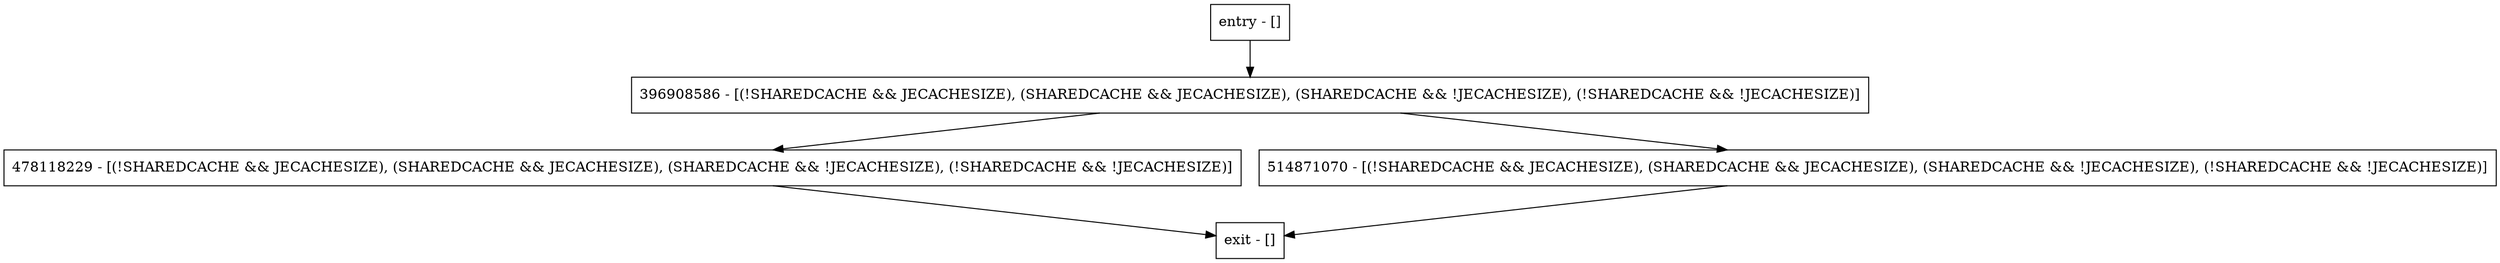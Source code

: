 digraph getBooleanVal {
node [shape=record];
entry [label="entry - []"];
exit [label="exit - []"];
478118229 [label="478118229 - [(!SHAREDCACHE && JECACHESIZE), (SHAREDCACHE && JECACHESIZE), (SHAREDCACHE && !JECACHESIZE), (!SHAREDCACHE && !JECACHESIZE)]"];
514871070 [label="514871070 - [(!SHAREDCACHE && JECACHESIZE), (SHAREDCACHE && JECACHESIZE), (SHAREDCACHE && !JECACHESIZE), (!SHAREDCACHE && !JECACHESIZE)]"];
396908586 [label="396908586 - [(!SHAREDCACHE && JECACHESIZE), (SHAREDCACHE && JECACHESIZE), (SHAREDCACHE && !JECACHESIZE), (!SHAREDCACHE && !JECACHESIZE)]"];
entry;
exit;
entry -> 396908586;
478118229 -> exit;
514871070 -> exit;
396908586 -> 478118229;
396908586 -> 514871070;
}

